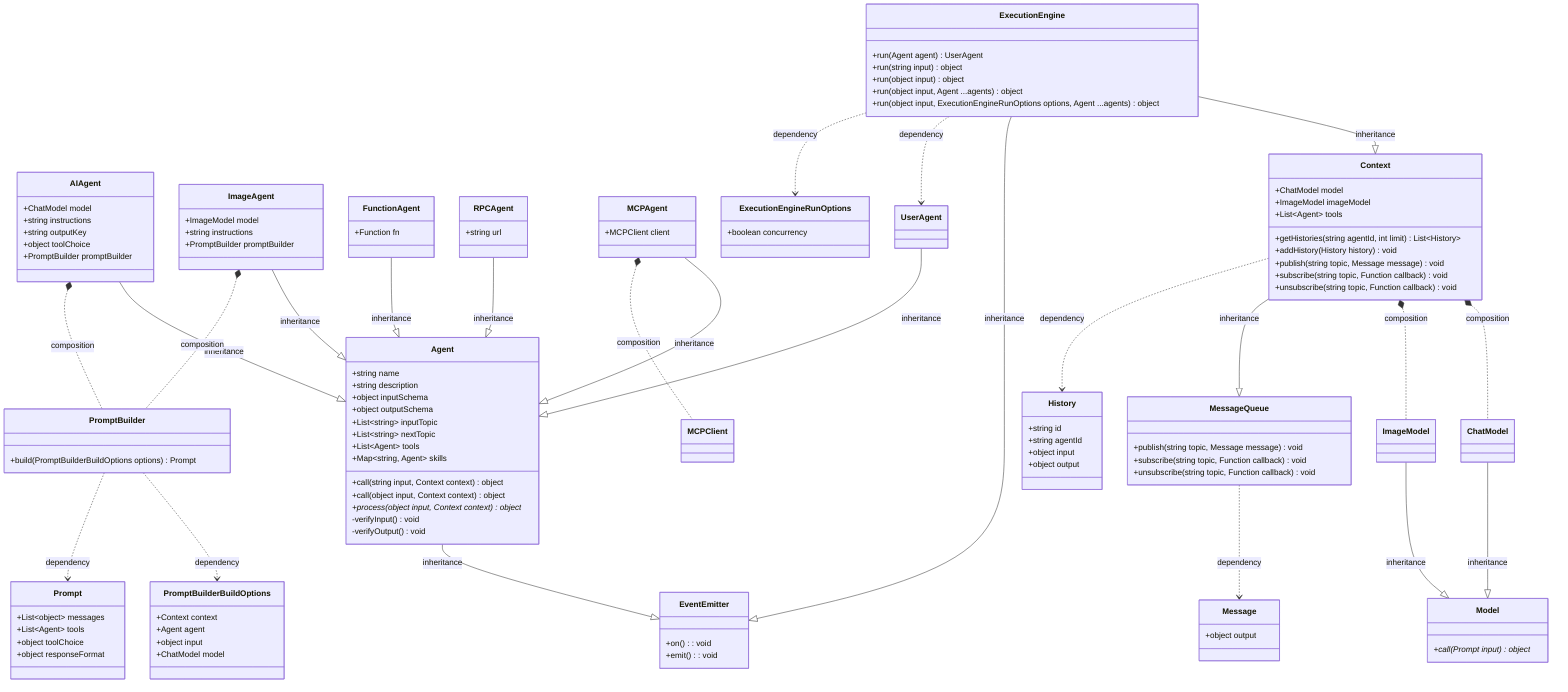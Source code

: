 classDiagram
    class PromptBuilderBuildOptions {
        +Context context
        +Agent agent
        +object input
        +ChatModel model
    }

    class Prompt {
        +List~object~ messages
        +List~Agent~ tools
        +object toolChoice
        +object responseFormat
    }

    PromptBuilder ..> PromptBuilderBuildOptions: dependency
    PromptBuilder ..> Prompt: dependency
    class PromptBuilder {
        +build(PromptBuilderBuildOptions options) Prompt
    }

    class Model {
        +call(Prompt input) object*
    }

    ChatModel --|> Model: inheritance
    class ChatModel {
    }

    ImageModel --|> Model: inheritance
    class ImageModel {
    }

    Agent --|> EventEmitter: inheritance
    class Agent {
        +string name
        +string description
        +object inputSchema
        +object outputSchema
        +List~string~ inputTopic
        +List~string~ nextTopic
        +List~Agent~ tools
        +Map~string, Agent~ skills

        +call(string input, Context context) object
        +call(object input, Context context) object

        +process(object input, Context context) object*
        -verifyInput() void
        -verifyOutput() void
    }

    AIAgent --|> Agent: inheritance
    AIAgent *.. PromptBuilder: composition
    class AIAgent {
        +ChatModel model
        +string instructions
        +string outputKey
        +object toolChoice
        +PromptBuilder promptBuilder
    }

    ImageAgent --|> Agent: inheritance
    ImageAgent *.. PromptBuilder: composition
    class ImageAgent {
        +ImageModel model
        +string instructions
        +PromptBuilder promptBuilder
    }

    FunctionAgent --|> Agent: inheritance
    class FunctionAgent {
        +Function fn
    }

    RPCAgent --|> Agent: inheritance
    class RPCAgent {
        +string url
    }

    MCPAgent --|> Agent: inheritance
    MCPAgent *.. MCPClient: composition
    class MCPAgent {
        +MCPClient client
    }

    class MCPClient {
    }

    class Message {
        +object output
    }

    MessageQueue ..> Message: dependency
    class MessageQueue {
        +publish(string topic, Message message) void
        +subscribe(string topic, Function callback) void
        +unsubscribe(string topic, Function callback) void
    }

    class History {
        +string id
        +string agentId
        +object input
        +object output
    }

    Context *.. ChatModel: composition
    Context *.. ImageModel: composition
    Context --|> MessageQueue: inheritance
    Context ..> History: dependency
    class Context {
        +ChatModel model
        +ImageModel imageModel
        +List~Agent~ tools

        +getHistories(string agentId, int limit) List~History~
        +addHistory(History history) void
        +publish(string topic, Message message) void
        +subscribe(string topic, Function callback) void
        +unsubscribe(string topic, Function callback) void
    }

    class EventEmitter {
        +on(): void
        +emit(): void
    }

    UserAgent --|> Agent: inheritance
    class UserAgent {
    }

    class ExecutionEngineRunOptions {
        +boolean concurrency
    }

    ExecutionEngine --|> Context: inheritance
    ExecutionEngine --|> EventEmitter: inheritance
    ExecutionEngine ..> UserAgent: dependency
    ExecutionEngine ..> ExecutionEngineRunOptions: dependency
    class ExecutionEngine {
        +run(Agent agent) UserAgent
        +run(string input) object
        +run(object input) object
        +run(object input, Agent ...agents) object
        +run(object input, ExecutionEngineRunOptions options, Agent ...agents) object
    }